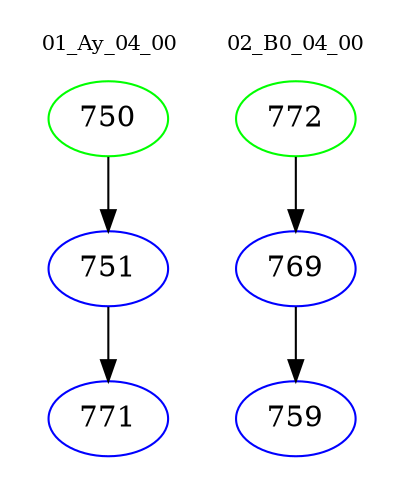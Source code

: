 digraph{
subgraph cluster_0 {
color = white
label = "01_Ay_04_00";
fontsize=10;
T0_750 [label="750", color="green"]
T0_750 -> T0_751 [color="black"]
T0_751 [label="751", color="blue"]
T0_751 -> T0_771 [color="black"]
T0_771 [label="771", color="blue"]
}
subgraph cluster_1 {
color = white
label = "02_B0_04_00";
fontsize=10;
T1_772 [label="772", color="green"]
T1_772 -> T1_769 [color="black"]
T1_769 [label="769", color="blue"]
T1_769 -> T1_759 [color="black"]
T1_759 [label="759", color="blue"]
}
}
